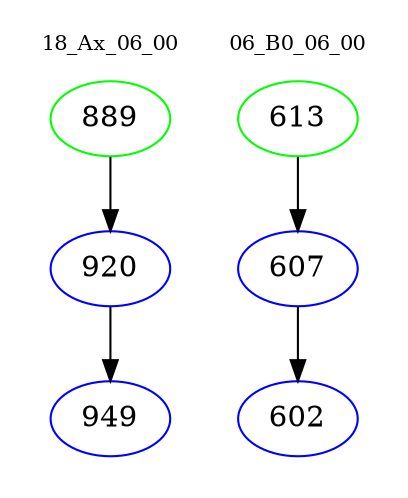 digraph{
subgraph cluster_0 {
color = white
label = "18_Ax_06_00";
fontsize=10;
T0_889 [label="889", color="green"]
T0_889 -> T0_920 [color="black"]
T0_920 [label="920", color="blue"]
T0_920 -> T0_949 [color="black"]
T0_949 [label="949", color="blue"]
}
subgraph cluster_1 {
color = white
label = "06_B0_06_00";
fontsize=10;
T1_613 [label="613", color="green"]
T1_613 -> T1_607 [color="black"]
T1_607 [label="607", color="blue"]
T1_607 -> T1_602 [color="black"]
T1_602 [label="602", color="blue"]
}
}
